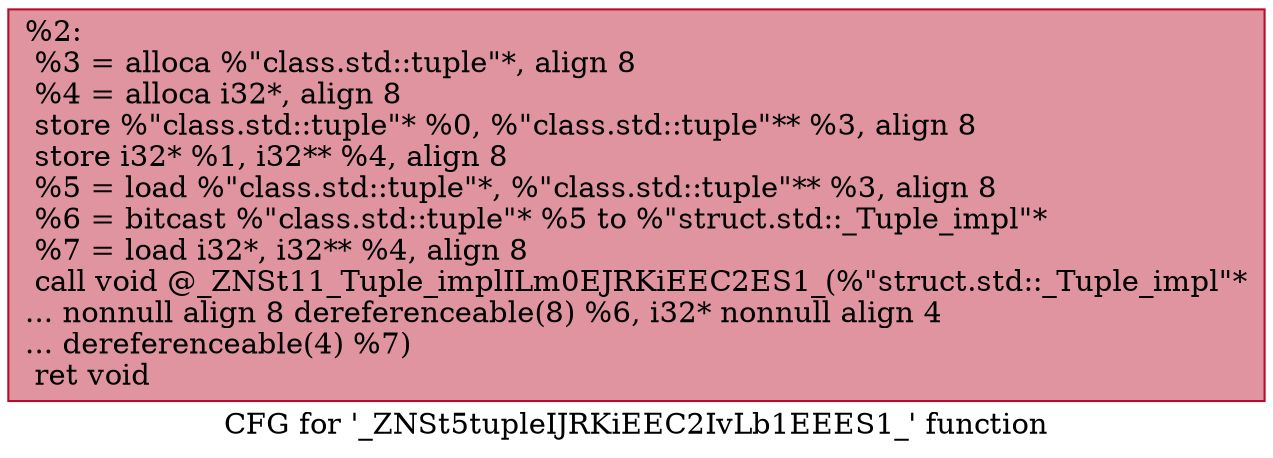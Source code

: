 digraph "CFG for '_ZNSt5tupleIJRKiEEC2IvLb1EEES1_' function" {
	label="CFG for '_ZNSt5tupleIJRKiEEC2IvLb1EEES1_' function";

	Node0x561d2dfb4d90 [shape=record,color="#b70d28ff", style=filled, fillcolor="#b70d2870",label="{%2:\l  %3 = alloca %\"class.std::tuple\"*, align 8\l  %4 = alloca i32*, align 8\l  store %\"class.std::tuple\"* %0, %\"class.std::tuple\"** %3, align 8\l  store i32* %1, i32** %4, align 8\l  %5 = load %\"class.std::tuple\"*, %\"class.std::tuple\"** %3, align 8\l  %6 = bitcast %\"class.std::tuple\"* %5 to %\"struct.std::_Tuple_impl\"*\l  %7 = load i32*, i32** %4, align 8\l  call void @_ZNSt11_Tuple_implILm0EJRKiEEC2ES1_(%\"struct.std::_Tuple_impl\"*\l... nonnull align 8 dereferenceable(8) %6, i32* nonnull align 4\l... dereferenceable(4) %7)\l  ret void\l}"];
}
